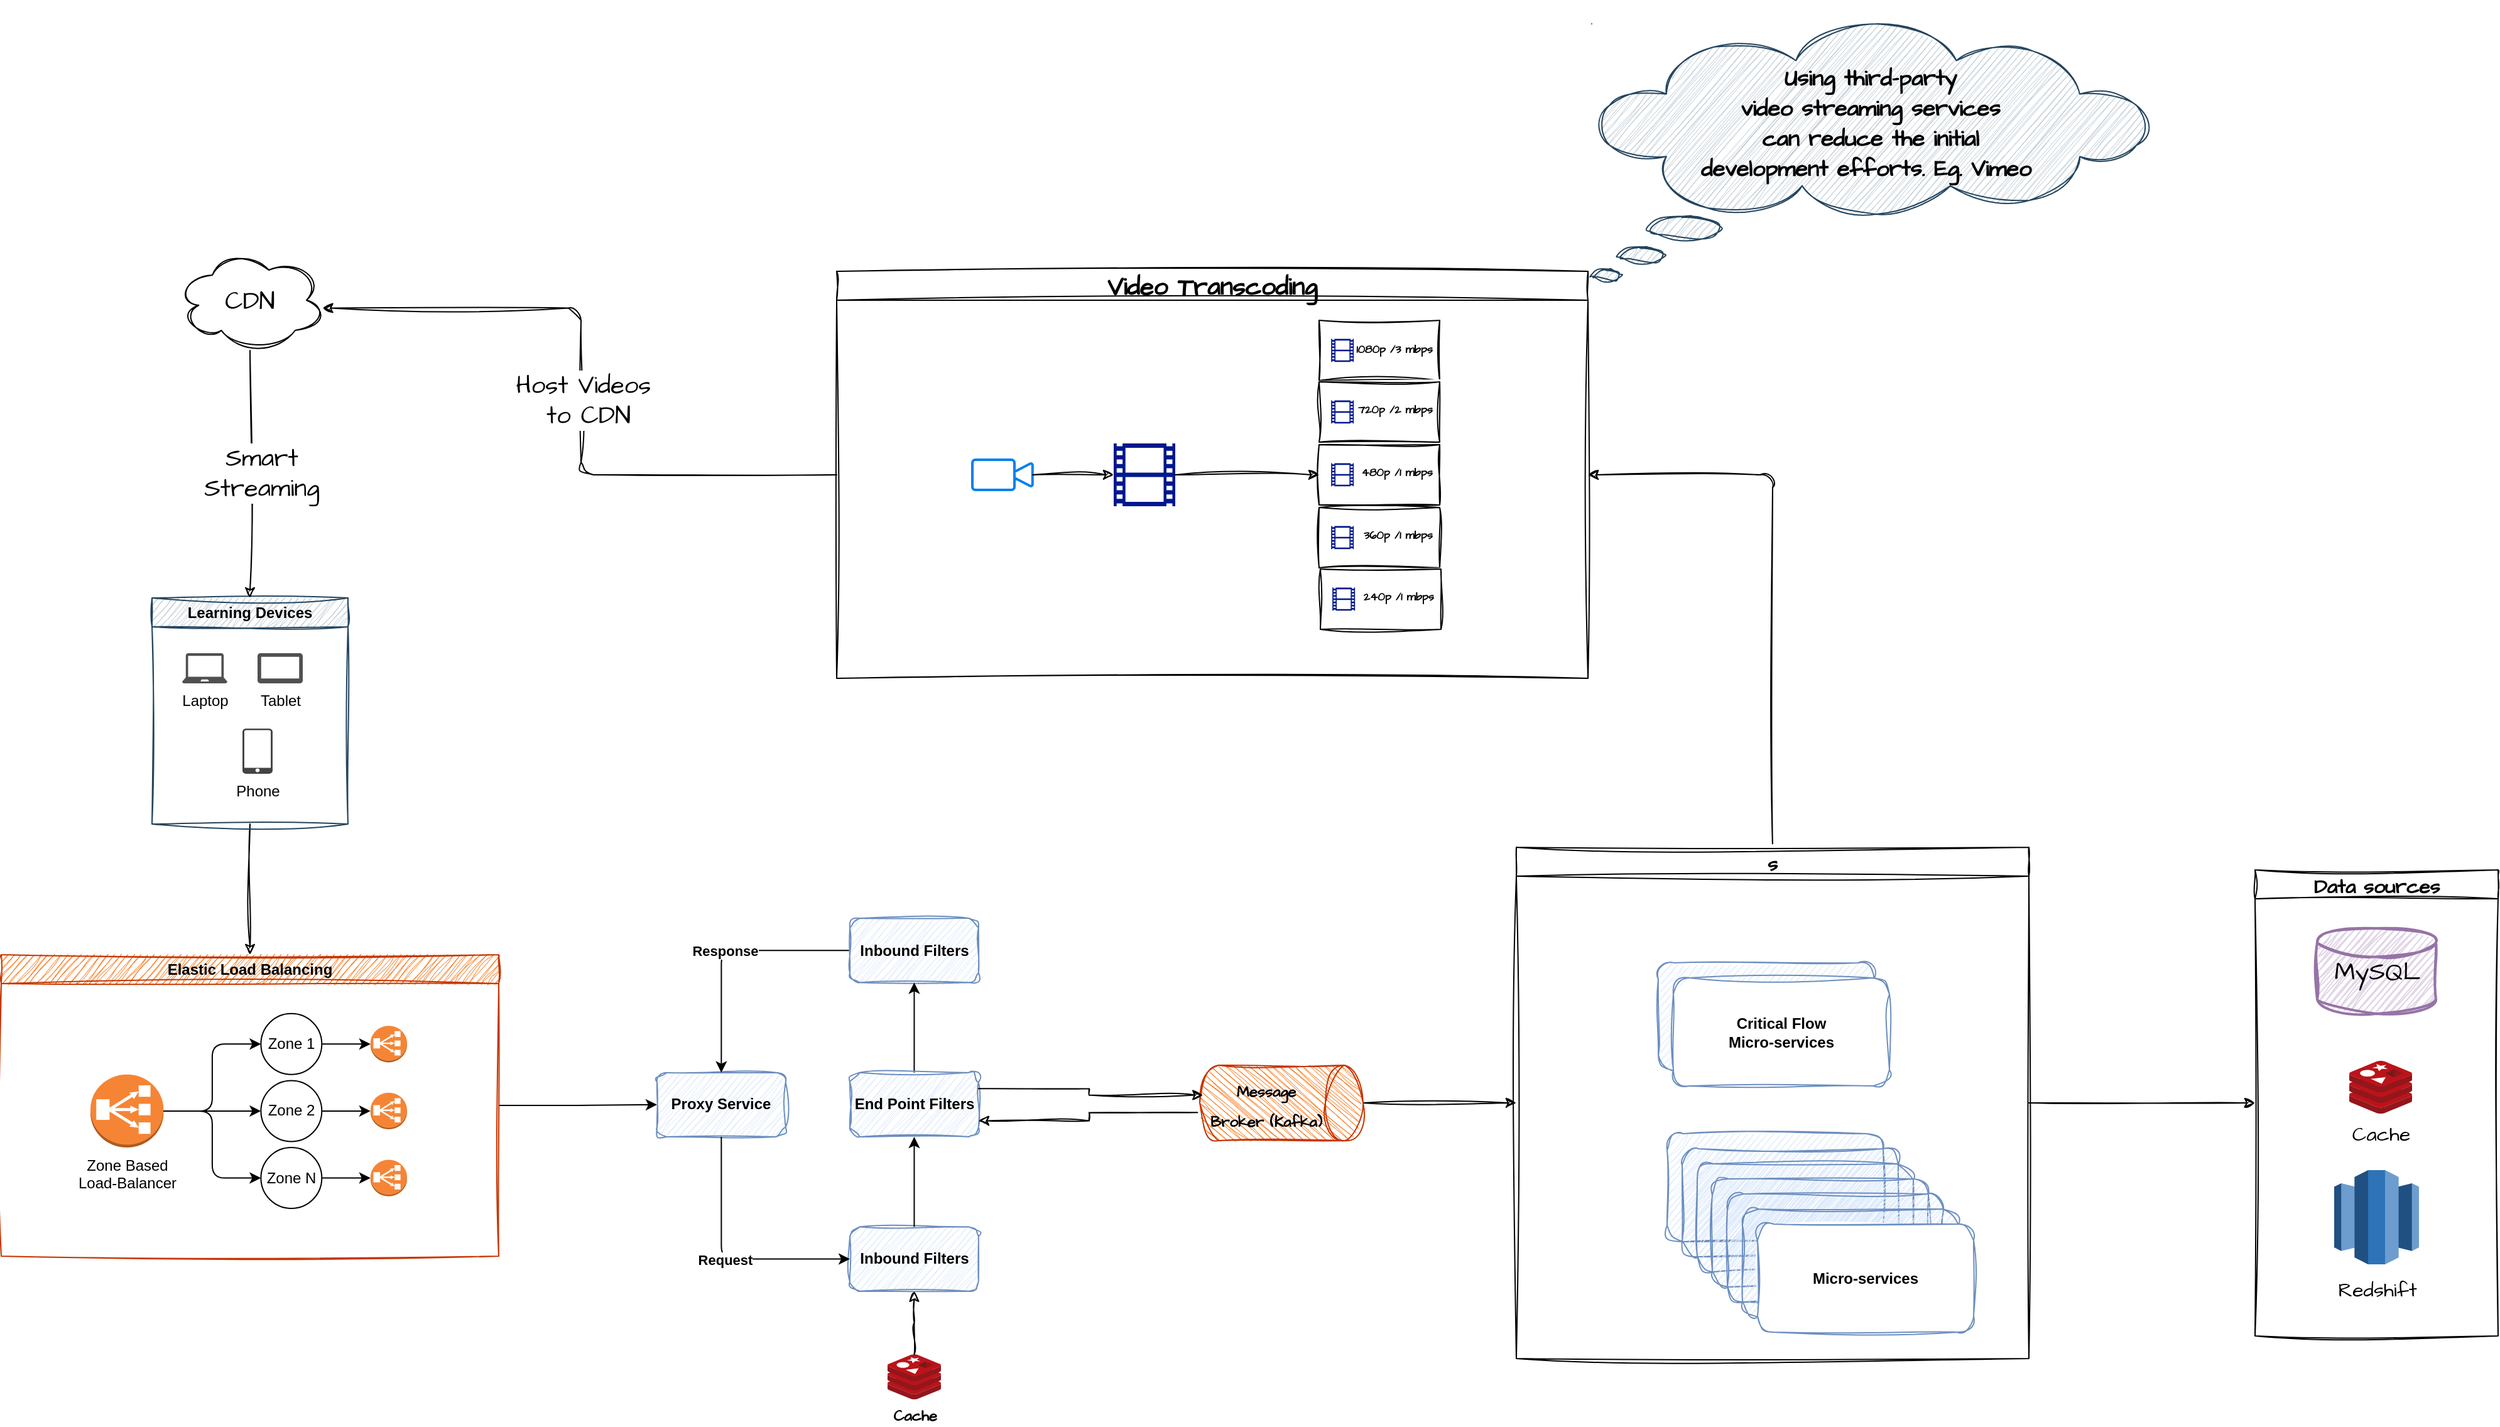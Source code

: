 <mxfile version="22.1.18" type="github">
  <diagram name="Page-1" id="VbFeioPStskT5qOx0-Zx">
    <mxGraphModel dx="3457" dy="2540" grid="1" gridSize="12" guides="1" tooltips="1" connect="1" arrows="1" fold="1" page="1" pageScale="1" pageWidth="850" pageHeight="1100" math="0" shadow="0">
      <root>
        <mxCell id="0" />
        <mxCell id="1" parent="0" />
        <mxCell id="Sxqkspv0LIIan3AOKL-r-207" style="edgeStyle=orthogonalEdgeStyle;rounded=1;sketch=1;hachureGap=4;jiggle=2;curveFitting=1;orthogonalLoop=1;jettySize=auto;html=1;fontFamily=Architects Daughter;fontSource=https%3A%2F%2Ffonts.googleapis.com%2Fcss%3Ffamily%3DArchitects%2BDaughter;fontSize=16;curved=0;" edge="1" parent="1" source="Sxqkspv0LIIan3AOKL-r-10" target="Sxqkspv0LIIan3AOKL-r-21">
          <mxGeometry relative="1" as="geometry" />
        </mxCell>
        <mxCell id="Sxqkspv0LIIan3AOKL-r-10" value="Learning Devices" style="swimlane;whiteSpace=wrap;html=1;rounded=0;sketch=1;curveFitting=1;jiggle=2;fillColor=#bac8d3;strokeColor=#23445d;" vertex="1" parent="1">
          <mxGeometry x="-150" y="217" width="156" height="180" as="geometry" />
        </mxCell>
        <mxCell id="Sxqkspv0LIIan3AOKL-r-15" value="" style="group;rounded=1;movable=1;resizable=1;rotatable=1;deletable=1;editable=1;locked=0;connectable=1;" vertex="1" connectable="0" parent="Sxqkspv0LIIan3AOKL-r-10">
          <mxGeometry x="24" y="44" width="108" height="96" as="geometry" />
        </mxCell>
        <mxCell id="Sxqkspv0LIIan3AOKL-r-11" value="Laptop" style="sketch=0;pointerEvents=1;shadow=0;dashed=0;html=1;strokeColor=none;fillColor=#505050;labelPosition=center;verticalLabelPosition=bottom;verticalAlign=top;outlineConnect=0;align=center;shape=mxgraph.office.devices.laptop;rounded=1;" vertex="1" parent="Sxqkspv0LIIan3AOKL-r-15">
          <mxGeometry width="36" height="24" as="geometry" />
        </mxCell>
        <mxCell id="Sxqkspv0LIIan3AOKL-r-12" value="Tablet" style="sketch=0;pointerEvents=1;shadow=0;dashed=0;html=1;strokeColor=none;fillColor=#505050;labelPosition=center;verticalLabelPosition=bottom;verticalAlign=top;outlineConnect=0;align=center;shape=mxgraph.office.devices.tablet_android;rounded=1;" vertex="1" parent="Sxqkspv0LIIan3AOKL-r-15">
          <mxGeometry x="60" width="36" height="24" as="geometry" />
        </mxCell>
        <mxCell id="Sxqkspv0LIIan3AOKL-r-13" value="Phone" style="sketch=0;pointerEvents=1;shadow=0;dashed=0;html=1;strokeColor=none;fillColor=#434445;aspect=fixed;labelPosition=center;verticalLabelPosition=bottom;verticalAlign=top;align=center;outlineConnect=0;shape=mxgraph.vvd.phone;rounded=1;" vertex="1" parent="Sxqkspv0LIIan3AOKL-r-15">
          <mxGeometry x="48" y="60" width="24" height="36" as="geometry" />
        </mxCell>
        <mxCell id="Sxqkspv0LIIan3AOKL-r-42" style="edgeStyle=orthogonalEdgeStyle;rounded=1;orthogonalLoop=1;jettySize=auto;html=1;entryX=0;entryY=0.5;entryDx=0;entryDy=0;" edge="1" parent="1" source="Sxqkspv0LIIan3AOKL-r-21" target="Sxqkspv0LIIan3AOKL-r-41">
          <mxGeometry relative="1" as="geometry" />
        </mxCell>
        <mxCell id="Sxqkspv0LIIan3AOKL-r-21" value="Elastic Load Balancing" style="swimlane;whiteSpace=wrap;html=1;rounded=0;movable=1;resizable=1;rotatable=1;deletable=1;editable=1;locked=0;connectable=1;sketch=1;curveFitting=1;jiggle=2;fillColor=#fa6800;strokeColor=#C73500;fontColor=#000000;" vertex="1" parent="1">
          <mxGeometry x="-270" y="501" width="396" height="240" as="geometry" />
        </mxCell>
        <mxCell id="Sxqkspv0LIIan3AOKL-r-59" value="" style="group;movable=1;resizable=1;rotatable=1;deletable=1;editable=1;locked=0;connectable=1;" vertex="1" connectable="0" parent="Sxqkspv0LIIan3AOKL-r-21">
          <mxGeometry x="71" y="46.92" width="252" height="155.08" as="geometry" />
        </mxCell>
        <mxCell id="Sxqkspv0LIIan3AOKL-r-17" value="Zone Based &lt;br&gt;Load-Balancer" style="outlineConnect=0;dashed=0;verticalLabelPosition=bottom;verticalAlign=top;align=center;html=1;shape=mxgraph.aws3.classic_load_balancer;fillColor=#F58534;gradientColor=none;rounded=1;movable=1;resizable=1;rotatable=1;deletable=1;editable=1;locked=0;connectable=1;" vertex="1" parent="Sxqkspv0LIIan3AOKL-r-59">
          <mxGeometry y="48.462" width="58.154" height="58.155" as="geometry" />
        </mxCell>
        <mxCell id="Sxqkspv0LIIan3AOKL-r-26" style="edgeStyle=orthogonalEdgeStyle;rounded=1;orthogonalLoop=1;jettySize=auto;html=1;entryX=0;entryY=0.5;entryDx=0;entryDy=0;curved=0;movable=1;resizable=1;rotatable=1;deletable=1;editable=1;locked=0;connectable=1;" edge="1" parent="Sxqkspv0LIIan3AOKL-r-59" source="Sxqkspv0LIIan3AOKL-r-17" target="Sxqkspv0LIIan3AOKL-r-22">
          <mxGeometry relative="1" as="geometry" />
        </mxCell>
        <mxCell id="Sxqkspv0LIIan3AOKL-r-28" style="edgeStyle=orthogonalEdgeStyle;rounded=1;orthogonalLoop=1;jettySize=auto;html=1;entryX=0;entryY=0.5;entryDx=0;entryDy=0;movable=1;resizable=1;rotatable=1;deletable=1;editable=1;locked=0;connectable=1;" edge="1" parent="Sxqkspv0LIIan3AOKL-r-59" source="Sxqkspv0LIIan3AOKL-r-17" target="Sxqkspv0LIIan3AOKL-r-23">
          <mxGeometry relative="1" as="geometry" />
        </mxCell>
        <mxCell id="Sxqkspv0LIIan3AOKL-r-29" style="edgeStyle=orthogonalEdgeStyle;rounded=1;orthogonalLoop=1;jettySize=auto;html=1;entryX=0;entryY=0.5;entryDx=0;entryDy=0;movable=1;resizable=1;rotatable=1;deletable=1;editable=1;locked=0;connectable=1;" edge="1" parent="Sxqkspv0LIIan3AOKL-r-59" source="Sxqkspv0LIIan3AOKL-r-17" target="Sxqkspv0LIIan3AOKL-r-24">
          <mxGeometry relative="1" as="geometry" />
        </mxCell>
        <mxCell id="Sxqkspv0LIIan3AOKL-r-55" value="" style="group" vertex="1" connectable="0" parent="Sxqkspv0LIIan3AOKL-r-59">
          <mxGeometry x="135.692" y="53.309" width="116.308" height="48.462" as="geometry" />
        </mxCell>
        <mxCell id="Sxqkspv0LIIan3AOKL-r-32" value="" style="outlineConnect=0;dashed=0;verticalLabelPosition=bottom;verticalAlign=top;align=center;html=1;shape=mxgraph.aws3.classic_load_balancer;fillColor=#F58536;gradientColor=none;rounded=1;movable=1;resizable=1;rotatable=1;deletable=1;editable=1;locked=0;connectable=1;" vertex="1" parent="Sxqkspv0LIIan3AOKL-r-55">
          <mxGeometry x="87.231" y="9.693" width="29.077" height="29.078" as="geometry" />
        </mxCell>
        <mxCell id="Sxqkspv0LIIan3AOKL-r-23" value="Zone 2" style="ellipse;whiteSpace=wrap;html=1;aspect=fixed;rounded=1;movable=1;resizable=1;rotatable=1;deletable=1;editable=1;locked=0;connectable=1;" vertex="1" parent="Sxqkspv0LIIan3AOKL-r-55">
          <mxGeometry width="48.462" height="48.462" as="geometry" />
        </mxCell>
        <mxCell id="Sxqkspv0LIIan3AOKL-r-34" style="edgeStyle=orthogonalEdgeStyle;rounded=1;orthogonalLoop=1;jettySize=auto;html=1;entryX=0;entryY=0.5;entryDx=0;entryDy=0;entryPerimeter=0;movable=1;resizable=1;rotatable=1;deletable=1;editable=1;locked=0;connectable=1;" edge="1" parent="Sxqkspv0LIIan3AOKL-r-55" source="Sxqkspv0LIIan3AOKL-r-23" target="Sxqkspv0LIIan3AOKL-r-32">
          <mxGeometry relative="1" as="geometry" />
        </mxCell>
        <mxCell id="Sxqkspv0LIIan3AOKL-r-56" value="" style="group" vertex="1" connectable="0" parent="Sxqkspv0LIIan3AOKL-r-59">
          <mxGeometry x="135.692" y="106.618" width="116.308" height="48.462" as="geometry" />
        </mxCell>
        <mxCell id="Sxqkspv0LIIan3AOKL-r-31" value="" style="outlineConnect=0;dashed=0;verticalLabelPosition=bottom;verticalAlign=top;align=center;html=1;shape=mxgraph.aws3.classic_load_balancer;fillColor=#F58536;gradientColor=none;rounded=1;movable=1;resizable=1;rotatable=1;deletable=1;editable=1;locked=0;connectable=1;" vertex="1" parent="Sxqkspv0LIIan3AOKL-r-56">
          <mxGeometry x="87.231" y="9.693" width="29.077" height="29.078" as="geometry" />
        </mxCell>
        <mxCell id="Sxqkspv0LIIan3AOKL-r-24" value="Zone N" style="ellipse;whiteSpace=wrap;html=1;aspect=fixed;rounded=1;movable=1;resizable=1;rotatable=1;deletable=1;editable=1;locked=0;connectable=1;" vertex="1" parent="Sxqkspv0LIIan3AOKL-r-56">
          <mxGeometry width="48.462" height="48.462" as="geometry" />
        </mxCell>
        <mxCell id="Sxqkspv0LIIan3AOKL-r-35" style="edgeStyle=orthogonalEdgeStyle;rounded=1;orthogonalLoop=1;jettySize=auto;html=1;entryX=0;entryY=0.5;entryDx=0;entryDy=0;entryPerimeter=0;movable=1;resizable=1;rotatable=1;deletable=1;editable=1;locked=0;connectable=1;" edge="1" parent="Sxqkspv0LIIan3AOKL-r-56" source="Sxqkspv0LIIan3AOKL-r-24" target="Sxqkspv0LIIan3AOKL-r-31">
          <mxGeometry relative="1" as="geometry" />
        </mxCell>
        <mxCell id="Sxqkspv0LIIan3AOKL-r-57" value="" style="group" vertex="1" connectable="0" parent="Sxqkspv0LIIan3AOKL-r-59">
          <mxGeometry x="135.692" width="116.308" height="48.462" as="geometry" />
        </mxCell>
        <mxCell id="Sxqkspv0LIIan3AOKL-r-30" value="" style="outlineConnect=0;dashed=0;verticalLabelPosition=bottom;verticalAlign=top;align=center;html=1;shape=mxgraph.aws3.classic_load_balancer;fillColor=#F58536;gradientColor=none;rounded=1;movable=1;resizable=1;rotatable=1;deletable=1;editable=1;locked=0;connectable=1;" vertex="1" parent="Sxqkspv0LIIan3AOKL-r-57">
          <mxGeometry x="87.231" y="9.693" width="29.077" height="29.078" as="geometry" />
        </mxCell>
        <mxCell id="Sxqkspv0LIIan3AOKL-r-22" value="Zone 1" style="ellipse;whiteSpace=wrap;html=1;aspect=fixed;rounded=1;movable=1;resizable=1;rotatable=1;deletable=1;editable=1;locked=0;connectable=1;" vertex="1" parent="Sxqkspv0LIIan3AOKL-r-57">
          <mxGeometry width="48.462" height="48.462" as="geometry" />
        </mxCell>
        <mxCell id="Sxqkspv0LIIan3AOKL-r-33" style="edgeStyle=orthogonalEdgeStyle;rounded=1;orthogonalLoop=1;jettySize=auto;html=1;entryX=0;entryY=0.5;entryDx=0;entryDy=0;entryPerimeter=0;movable=1;resizable=1;rotatable=1;deletable=1;editable=1;locked=0;connectable=1;" edge="1" parent="Sxqkspv0LIIan3AOKL-r-57" source="Sxqkspv0LIIan3AOKL-r-22" target="Sxqkspv0LIIan3AOKL-r-30">
          <mxGeometry relative="1" as="geometry" />
        </mxCell>
        <mxCell id="Sxqkspv0LIIan3AOKL-r-62" value="" style="group" vertex="1" connectable="0" parent="1">
          <mxGeometry x="252" y="472" width="255.9" height="383" as="geometry" />
        </mxCell>
        <mxCell id="Sxqkspv0LIIan3AOKL-r-60" value="&lt;b&gt;Cache&lt;/b&gt;" style="image;sketch=0;aspect=fixed;html=1;points=[];align=center;fontSize=12;image=img/lib/mscae/Cache_Redis_Product.svg;hachureGap=4;jiggle=2;curveFitting=1;fontFamily=Architects Daughter;fontSource=https%3A%2F%2Ffonts.googleapis.com%2Fcss%3Ffamily%3DArchitects%2BDaughter;" vertex="1" parent="Sxqkspv0LIIan3AOKL-r-62">
          <mxGeometry x="183.395" y="347.174" width="42.65" height="35.826" as="geometry" />
        </mxCell>
        <mxCell id="Sxqkspv0LIIan3AOKL-r-41" value="Proxy Service" style="rounded=1;whiteSpace=wrap;html=1;fillColor=#dae8fc;strokeColor=#6c8ebf;fontStyle=1;sketch=1;curveFitting=1;jiggle=2;" vertex="1" parent="Sxqkspv0LIIan3AOKL-r-62">
          <mxGeometry y="122.833" width="102.36" height="51.18" as="geometry" />
        </mxCell>
        <mxCell id="Sxqkspv0LIIan3AOKL-r-43" value="Inbound Filters" style="rounded=1;whiteSpace=wrap;html=1;fillColor=#dae8fc;strokeColor=#6c8ebf;fontStyle=1;sketch=1;curveFitting=1;jiggle=2;" vertex="1" parent="Sxqkspv0LIIan3AOKL-r-62">
          <mxGeometry x="153.54" y="245.666" width="102.36" height="51.18" as="geometry" />
        </mxCell>
        <mxCell id="Sxqkspv0LIIan3AOKL-r-61" style="edgeStyle=orthogonalEdgeStyle;rounded=0;sketch=1;hachureGap=4;jiggle=2;curveFitting=1;orthogonalLoop=1;jettySize=auto;html=1;entryX=0.5;entryY=1;entryDx=0;entryDy=0;fontFamily=Architects Daughter;fontSource=https%3A%2F%2Ffonts.googleapis.com%2Fcss%3Ffamily%3DArchitects%2BDaughter;fontSize=16;" edge="1" parent="Sxqkspv0LIIan3AOKL-r-62" source="Sxqkspv0LIIan3AOKL-r-60" target="Sxqkspv0LIIan3AOKL-r-43">
          <mxGeometry relative="1" as="geometry" />
        </mxCell>
        <mxCell id="Sxqkspv0LIIan3AOKL-r-45" style="edgeStyle=orthogonalEdgeStyle;rounded=1;orthogonalLoop=1;jettySize=auto;html=1;entryX=0;entryY=0.5;entryDx=0;entryDy=0;exitX=0.5;exitY=1;exitDx=0;exitDy=0;" edge="1" parent="Sxqkspv0LIIan3AOKL-r-62" source="Sxqkspv0LIIan3AOKL-r-41" target="Sxqkspv0LIIan3AOKL-r-43">
          <mxGeometry relative="1" as="geometry" />
        </mxCell>
        <mxCell id="Sxqkspv0LIIan3AOKL-r-54" value="&lt;b&gt;Request&lt;/b&gt;" style="edgeLabel;html=1;align=center;verticalAlign=middle;resizable=0;points=[];" vertex="1" connectable="0" parent="Sxqkspv0LIIan3AOKL-r-45">
          <mxGeometry relative="1" as="geometry">
            <mxPoint as="offset" />
          </mxGeometry>
        </mxCell>
        <mxCell id="Sxqkspv0LIIan3AOKL-r-47" style="edgeStyle=orthogonalEdgeStyle;rounded=1;orthogonalLoop=1;jettySize=auto;html=1;entryX=0.5;entryY=0;entryDx=0;entryDy=0;" edge="1" parent="Sxqkspv0LIIan3AOKL-r-62" source="Sxqkspv0LIIan3AOKL-r-46" target="Sxqkspv0LIIan3AOKL-r-41">
          <mxGeometry relative="1" as="geometry" />
        </mxCell>
        <mxCell id="Sxqkspv0LIIan3AOKL-r-49" value="Text" style="edgeLabel;html=1;align=center;verticalAlign=middle;resizable=0;points=[];" vertex="1" connectable="0" parent="Sxqkspv0LIIan3AOKL-r-47">
          <mxGeometry relative="1" as="geometry">
            <mxPoint as="offset" />
          </mxGeometry>
        </mxCell>
        <mxCell id="Sxqkspv0LIIan3AOKL-r-50" value="&lt;b&gt;Response&lt;/b&gt;" style="edgeLabel;html=1;align=center;verticalAlign=middle;resizable=0;points=[];" vertex="1" connectable="0" parent="Sxqkspv0LIIan3AOKL-r-47">
          <mxGeometry relative="1" as="geometry">
            <mxPoint as="offset" />
          </mxGeometry>
        </mxCell>
        <mxCell id="Sxqkspv0LIIan3AOKL-r-46" value="Inbound Filters" style="rounded=1;whiteSpace=wrap;html=1;fillColor=#dae8fc;strokeColor=#6c8ebf;fontStyle=1;shadow=0;sketch=1;curveFitting=1;jiggle=2;" vertex="1" parent="Sxqkspv0LIIan3AOKL-r-62">
          <mxGeometry x="153.54" width="102.36" height="51.18" as="geometry" />
        </mxCell>
        <mxCell id="Sxqkspv0LIIan3AOKL-r-53" style="edgeStyle=orthogonalEdgeStyle;rounded=0;orthogonalLoop=1;jettySize=auto;html=1;" edge="1" parent="Sxqkspv0LIIan3AOKL-r-62" source="Sxqkspv0LIIan3AOKL-r-51" target="Sxqkspv0LIIan3AOKL-r-46">
          <mxGeometry relative="1" as="geometry" />
        </mxCell>
        <mxCell id="Sxqkspv0LIIan3AOKL-r-51" value="End Point Filters" style="rounded=1;whiteSpace=wrap;html=1;fillColor=#dae8fc;strokeColor=#6c8ebf;fontStyle=1;sketch=1;curveFitting=1;jiggle=2;" vertex="1" parent="Sxqkspv0LIIan3AOKL-r-62">
          <mxGeometry x="153.54" y="122.833" width="102.36" height="51.18" as="geometry" />
        </mxCell>
        <mxCell id="Sxqkspv0LIIan3AOKL-r-52" style="edgeStyle=orthogonalEdgeStyle;rounded=0;orthogonalLoop=1;jettySize=auto;html=1;entryX=0.5;entryY=1;entryDx=0;entryDy=0;" edge="1" parent="Sxqkspv0LIIan3AOKL-r-62" source="Sxqkspv0LIIan3AOKL-r-43" target="Sxqkspv0LIIan3AOKL-r-51">
          <mxGeometry relative="1" as="geometry" />
        </mxCell>
        <mxCell id="Sxqkspv0LIIan3AOKL-r-142" style="edgeStyle=orthogonalEdgeStyle;rounded=0;sketch=1;hachureGap=4;jiggle=2;curveFitting=1;orthogonalLoop=1;jettySize=auto;html=1;entryX=0;entryY=0.5;entryDx=0;entryDy=0;fontFamily=Architects Daughter;fontSource=https%3A%2F%2Ffonts.googleapis.com%2Fcss%3Ffamily%3DArchitects%2BDaughter;fontSize=16;" edge="1" parent="1" source="Sxqkspv0LIIan3AOKL-r-89" target="Sxqkspv0LIIan3AOKL-r-115">
          <mxGeometry relative="1" as="geometry" />
        </mxCell>
        <mxCell id="Sxqkspv0LIIan3AOKL-r-89" value="&lt;font style=&quot;font-size: 12px;&quot;&gt;&lt;b&gt;Message Broker (Kafka)&lt;/b&gt;&lt;/font&gt;" style="shape=cylinder3;whiteSpace=wrap;html=1;boundedLbl=1;backgroundOutline=1;size=15;sketch=1;hachureGap=4;jiggle=2;curveFitting=1;fontFamily=Architects Daughter;fontSource=https%3A%2F%2Ffonts.googleapis.com%2Fcss%3Ffamily%3DArchitects%2BDaughter;fontSize=20;direction=south;fillColor=#fa6800;strokeColor=#C73500;fontColor=#000000;" vertex="1" parent="1">
          <mxGeometry x="684" y="589" width="130" height="60" as="geometry" />
        </mxCell>
        <mxCell id="Sxqkspv0LIIan3AOKL-r-91" style="edgeStyle=orthogonalEdgeStyle;rounded=0;sketch=1;hachureGap=4;jiggle=2;curveFitting=1;orthogonalLoop=1;jettySize=auto;html=1;exitX=1;exitY=0.25;exitDx=0;exitDy=0;entryX=0.396;entryY=0.98;entryDx=0;entryDy=0;entryPerimeter=0;fontFamily=Architects Daughter;fontSource=https%3A%2F%2Ffonts.googleapis.com%2Fcss%3Ffamily%3DArchitects%2BDaughter;fontSize=16;" edge="1" parent="1" source="Sxqkspv0LIIan3AOKL-r-51" target="Sxqkspv0LIIan3AOKL-r-89">
          <mxGeometry relative="1" as="geometry" />
        </mxCell>
        <mxCell id="Sxqkspv0LIIan3AOKL-r-92" style="edgeStyle=orthogonalEdgeStyle;rounded=0;sketch=1;hachureGap=4;jiggle=2;curveFitting=1;orthogonalLoop=1;jettySize=auto;html=1;exitX=0.628;exitY=1.014;exitDx=0;exitDy=0;exitPerimeter=0;fontFamily=Architects Daughter;fontSource=https%3A%2F%2Ffonts.googleapis.com%2Fcss%3Ffamily%3DArchitects%2BDaughter;fontSize=16;entryX=1;entryY=0.75;entryDx=0;entryDy=0;" edge="1" parent="1" source="Sxqkspv0LIIan3AOKL-r-89" target="Sxqkspv0LIIan3AOKL-r-51">
          <mxGeometry relative="1" as="geometry">
            <mxPoint x="552" y="636" as="targetPoint" />
          </mxGeometry>
        </mxCell>
        <mxCell id="Sxqkspv0LIIan3AOKL-r-111" value="&lt;font style=&quot;font-size: 16px;&quot;&gt;Data sources&lt;/font&gt;" style="swimlane;whiteSpace=wrap;html=1;sketch=1;hachureGap=4;jiggle=2;curveFitting=1;fontFamily=Architects Daughter;fontSource=https%3A%2F%2Ffonts.googleapis.com%2Fcss%3Ffamily%3DArchitects%2BDaughter;fontSize=20;" vertex="1" parent="1">
          <mxGeometry x="1524" y="433.5" width="193.5" height="371" as="geometry" />
        </mxCell>
        <mxCell id="Sxqkspv0LIIan3AOKL-r-104" value="MySQL" style="strokeWidth=2;html=1;shape=mxgraph.flowchart.database;whiteSpace=wrap;sketch=1;hachureGap=4;jiggle=2;curveFitting=1;fontFamily=Architects Daughter;fontSource=https%3A%2F%2Ffonts.googleapis.com%2Fcss%3Ffamily%3DArchitects%2BDaughter;fontSize=20;fillColor=#e1d5e7;strokeColor=#9673a6;" vertex="1" parent="Sxqkspv0LIIan3AOKL-r-111">
          <mxGeometry x="49.5" y="46.5" width="94.5" height="68" as="geometry" />
        </mxCell>
        <mxCell id="Sxqkspv0LIIan3AOKL-r-106" value="&lt;font style=&quot;font-size: 16px;&quot;&gt;Cache&lt;/font&gt;" style="image;sketch=0;aspect=fixed;html=1;points=[];align=center;fontSize=12;image=img/lib/mscae/Cache_Redis_Product.svg;hachureGap=4;jiggle=2;curveFitting=1;fontFamily=Architects Daughter;fontSource=https%3A%2F%2Ffonts.googleapis.com%2Fcss%3Ffamily%3DArchitects%2BDaughter;" vertex="1" parent="Sxqkspv0LIIan3AOKL-r-111">
          <mxGeometry x="75" y="152" width="50" height="42" as="geometry" />
        </mxCell>
        <mxCell id="Sxqkspv0LIIan3AOKL-r-145" value="&lt;font style=&quot;font-size: 16px;&quot;&gt;Redshift&lt;/font&gt;" style="outlineConnect=0;dashed=0;verticalLabelPosition=bottom;verticalAlign=top;align=center;html=1;shape=mxgraph.aws3.redshift;fillColor=#2E73B8;gradientColor=none;hachureGap=4;fontFamily=Architects Daughter;fontSource=https%3A%2F%2Ffonts.googleapis.com%2Fcss%3Ffamily%3DArchitects%2BDaughter;fontSize=20;" vertex="1" parent="Sxqkspv0LIIan3AOKL-r-111">
          <mxGeometry x="63" y="239" width="67.5" height="75" as="geometry" />
        </mxCell>
        <mxCell id="Sxqkspv0LIIan3AOKL-r-143" style="edgeStyle=orthogonalEdgeStyle;rounded=1;sketch=1;hachureGap=4;jiggle=2;curveFitting=1;orthogonalLoop=1;jettySize=auto;html=1;entryX=0;entryY=0.5;entryDx=0;entryDy=0;fontFamily=Architects Daughter;fontSource=https%3A%2F%2Ffonts.googleapis.com%2Fcss%3Ffamily%3DArchitects%2BDaughter;fontSize=16;curved=0;" edge="1" parent="1" source="Sxqkspv0LIIan3AOKL-r-115" target="Sxqkspv0LIIan3AOKL-r-111">
          <mxGeometry relative="1" as="geometry" />
        </mxCell>
        <mxCell id="Sxqkspv0LIIan3AOKL-r-201" style="edgeStyle=orthogonalEdgeStyle;rounded=1;sketch=1;hachureGap=4;jiggle=2;curveFitting=1;orthogonalLoop=1;jettySize=auto;html=1;entryX=1;entryY=0.5;entryDx=0;entryDy=0;fontFamily=Architects Daughter;fontSource=https%3A%2F%2Ffonts.googleapis.com%2Fcss%3Ffamily%3DArchitects%2BDaughter;fontSize=16;curved=0;" edge="1" parent="1" source="Sxqkspv0LIIan3AOKL-r-115" target="Sxqkspv0LIIan3AOKL-r-161">
          <mxGeometry relative="1" as="geometry" />
        </mxCell>
        <mxCell id="Sxqkspv0LIIan3AOKL-r-115" value="&lt;font style=&quot;font-size: 16px;&quot;&gt;s&lt;/font&gt;" style="swimlane;whiteSpace=wrap;html=1;sketch=1;hachureGap=4;jiggle=2;curveFitting=1;fontFamily=Architects Daughter;fontSource=https%3A%2F%2Ffonts.googleapis.com%2Fcss%3Ffamily%3DArchitects%2BDaughter;fontSize=20;" vertex="1" parent="1">
          <mxGeometry x="936" y="415.5" width="408" height="407" as="geometry">
            <mxRectangle x="948" y="397" width="156" height="36" as="alternateBounds" />
          </mxGeometry>
        </mxCell>
        <mxCell id="Sxqkspv0LIIan3AOKL-r-139" value="" style="group" vertex="1" connectable="0" parent="Sxqkspv0LIIan3AOKL-r-115">
          <mxGeometry x="89" y="68" width="208" height="122" as="geometry" />
        </mxCell>
        <mxCell id="Sxqkspv0LIIan3AOKL-r-83" value="" style="rounded=1;whiteSpace=wrap;html=1;fillColor=#dae8fc;strokeColor=#6c8ebf;fontStyle=1;sketch=1;curveFitting=1;jiggle=2;container=0;" vertex="1" parent="Sxqkspv0LIIan3AOKL-r-139">
          <mxGeometry x="24" y="24" width="172" height="86" as="geometry" />
        </mxCell>
        <mxCell id="Sxqkspv0LIIan3AOKL-r-84" value="Critical Flow &lt;br&gt;Micro-services" style="rounded=1;whiteSpace=wrap;html=1;fillColor=default;strokeColor=#6c8ebf;fontStyle=1;sketch=1;curveFitting=1;jiggle=2;container=0;" vertex="1" parent="Sxqkspv0LIIan3AOKL-r-139">
          <mxGeometry x="36" y="36" width="172" height="86" as="geometry" />
        </mxCell>
        <mxCell id="Sxqkspv0LIIan3AOKL-r-140" value="" style="group" vertex="1" connectable="0" parent="Sxqkspv0LIIan3AOKL-r-115">
          <mxGeometry x="120" y="228" width="244" height="158" as="geometry" />
        </mxCell>
        <mxCell id="Sxqkspv0LIIan3AOKL-r-132" value="" style="rounded=1;whiteSpace=wrap;html=1;fillColor=#dae8fc;strokeColor=#6c8ebf;fontStyle=1;sketch=1;curveFitting=1;jiggle=2;container=0;" vertex="1" parent="Sxqkspv0LIIan3AOKL-r-140">
          <mxGeometry width="172" height="86" as="geometry" />
        </mxCell>
        <mxCell id="Sxqkspv0LIIan3AOKL-r-133" value="" style="rounded=1;whiteSpace=wrap;html=1;fillColor=#dae8fc;strokeColor=#6c8ebf;fontStyle=1;sketch=1;curveFitting=1;jiggle=2;container=0;" vertex="1" parent="Sxqkspv0LIIan3AOKL-r-140">
          <mxGeometry x="12" y="12" width="172" height="86" as="geometry" />
        </mxCell>
        <mxCell id="Sxqkspv0LIIan3AOKL-r-134" value="" style="rounded=1;whiteSpace=wrap;html=1;fillColor=#dae8fc;strokeColor=#6c8ebf;fontStyle=1;sketch=1;curveFitting=1;jiggle=2;container=0;" vertex="1" parent="Sxqkspv0LIIan3AOKL-r-140">
          <mxGeometry x="24" y="24" width="172" height="86" as="geometry" />
        </mxCell>
        <mxCell id="Sxqkspv0LIIan3AOKL-r-135" value="" style="rounded=1;whiteSpace=wrap;html=1;fillColor=#dae8fc;strokeColor=#6c8ebf;fontStyle=1;sketch=1;curveFitting=1;jiggle=2;container=0;" vertex="1" parent="Sxqkspv0LIIan3AOKL-r-140">
          <mxGeometry x="36" y="36" width="172" height="86" as="geometry" />
        </mxCell>
        <mxCell id="Sxqkspv0LIIan3AOKL-r-136" value="" style="rounded=1;whiteSpace=wrap;html=1;fillColor=#dae8fc;strokeColor=#6c8ebf;fontStyle=1;sketch=1;curveFitting=1;jiggle=2;container=0;" vertex="1" parent="Sxqkspv0LIIan3AOKL-r-140">
          <mxGeometry x="48" y="48" width="172" height="86" as="geometry" />
        </mxCell>
        <mxCell id="Sxqkspv0LIIan3AOKL-r-137" value="" style="rounded=1;whiteSpace=wrap;html=1;fillColor=#dae8fc;strokeColor=#6c8ebf;fontStyle=1;sketch=1;curveFitting=1;jiggle=2;container=0;" vertex="1" parent="Sxqkspv0LIIan3AOKL-r-140">
          <mxGeometry x="60" y="60" width="172" height="86" as="geometry" />
        </mxCell>
        <mxCell id="Sxqkspv0LIIan3AOKL-r-138" value="Micro-services" style="rounded=1;whiteSpace=wrap;html=1;fillColor=default;strokeColor=#6c8ebf;fontStyle=1;sketch=1;curveFitting=1;jiggle=2;container=0;" vertex="1" parent="Sxqkspv0LIIan3AOKL-r-140">
          <mxGeometry x="72" y="72" width="172" height="86" as="geometry" />
        </mxCell>
        <mxCell id="Sxqkspv0LIIan3AOKL-r-204" style="edgeStyle=orthogonalEdgeStyle;rounded=1;sketch=1;hachureGap=4;jiggle=2;curveFitting=1;orthogonalLoop=1;jettySize=auto;html=1;entryX=0.5;entryY=0;entryDx=0;entryDy=0;fontFamily=Architects Daughter;fontSource=https%3A%2F%2Ffonts.googleapis.com%2Fcss%3Ffamily%3DArchitects%2BDaughter;fontSize=16;curved=0;" edge="1" parent="1" source="Sxqkspv0LIIan3AOKL-r-202" target="Sxqkspv0LIIan3AOKL-r-10">
          <mxGeometry relative="1" as="geometry" />
        </mxCell>
        <mxCell id="Sxqkspv0LIIan3AOKL-r-206" value="Smart &lt;br&gt;Streaming" style="edgeLabel;html=1;align=center;verticalAlign=middle;resizable=0;points=[];fontSize=20;fontFamily=Architects Daughter;" vertex="1" connectable="0" parent="Sxqkspv0LIIan3AOKL-r-204">
          <mxGeometry x="-0.032" y="9" relative="1" as="geometry">
            <mxPoint y="1" as="offset" />
          </mxGeometry>
        </mxCell>
        <mxCell id="Sxqkspv0LIIan3AOKL-r-202" value="CDN" style="ellipse;shape=cloud;whiteSpace=wrap;html=1;sketch=1;hachureGap=4;jiggle=2;curveFitting=1;fontFamily=Architects Daughter;fontSource=https%3A%2F%2Ffonts.googleapis.com%2Fcss%3Ffamily%3DArchitects%2BDaughter;fontSize=20;" vertex="1" parent="1">
          <mxGeometry x="-132" y="-60" width="120" height="80" as="geometry" />
        </mxCell>
        <mxCell id="Sxqkspv0LIIan3AOKL-r-203" style="edgeStyle=orthogonalEdgeStyle;rounded=1;sketch=1;hachureGap=4;jiggle=2;curveFitting=1;orthogonalLoop=1;jettySize=auto;html=1;entryX=0.981;entryY=0.578;entryDx=0;entryDy=0;entryPerimeter=0;fontFamily=Architects Daughter;fontSource=https%3A%2F%2Ffonts.googleapis.com%2Fcss%3Ffamily%3DArchitects%2BDaughter;fontSize=16;curved=0;" edge="1" parent="1" source="Sxqkspv0LIIan3AOKL-r-161" target="Sxqkspv0LIIan3AOKL-r-202">
          <mxGeometry relative="1" as="geometry" />
        </mxCell>
        <mxCell id="Sxqkspv0LIIan3AOKL-r-205" value="Host Videos&amp;nbsp;&lt;br&gt;to CDN" style="edgeLabel;html=1;align=center;verticalAlign=middle;resizable=0;points=[];fontSize=20;fontFamily=Architects Daughter;" vertex="1" connectable="0" parent="Sxqkspv0LIIan3AOKL-r-203">
          <mxGeometry x="-0.026" y="-5" relative="1" as="geometry">
            <mxPoint as="offset" />
          </mxGeometry>
        </mxCell>
        <mxCell id="Sxqkspv0LIIan3AOKL-r-212" value="" style="group" vertex="1" connectable="0" parent="1">
          <mxGeometry x="251" y="-259" width="888" height="633" as="geometry" />
        </mxCell>
        <mxCell id="Sxqkspv0LIIan3AOKL-r-161" value="Video Transcoding" style="swimlane;whiteSpace=wrap;html=1;sketch=1;hachureGap=4;jiggle=2;curveFitting=1;fontFamily=Architects Daughter;fontSource=https%3A%2F%2Ffonts.googleapis.com%2Fcss%3Ffamily%3DArchitects%2BDaughter;fontSize=20;" vertex="1" parent="Sxqkspv0LIIan3AOKL-r-212">
          <mxGeometry x="144" y="216" width="598.05" height="324" as="geometry" />
        </mxCell>
        <mxCell id="Sxqkspv0LIIan3AOKL-r-213" value="" style="group" vertex="1" connectable="0" parent="Sxqkspv0LIIan3AOKL-r-161">
          <mxGeometry x="108" y="39" width="373" height="246" as="geometry" />
        </mxCell>
        <mxCell id="Sxqkspv0LIIan3AOKL-r-168" value="" style="html=1;verticalLabelPosition=bottom;align=center;labelBackgroundColor=#ffffff;verticalAlign=top;strokeWidth=2;strokeColor=#0080F0;shadow=0;dashed=0;shape=mxgraph.ios7.icons.video_conversation;hachureGap=4;fontFamily=Architects Daughter;fontSource=https%3A%2F%2Ffonts.googleapis.com%2Fcss%3Ffamily%3DArchitects%2BDaughter;fontSize=20;" vertex="1" parent="Sxqkspv0LIIan3AOKL-r-213">
          <mxGeometry y="111" width="48" height="24" as="geometry" />
        </mxCell>
        <mxCell id="Sxqkspv0LIIan3AOKL-r-169" value="" style="sketch=0;aspect=fixed;pointerEvents=1;shadow=0;dashed=0;html=1;strokeColor=none;labelPosition=center;verticalLabelPosition=bottom;verticalAlign=top;align=center;fillColor=#00188D;shape=mxgraph.mscae.general.video;hachureGap=4;jiggle=2;curveFitting=1;fontFamily=Architects Daughter;fontSource=https%3A%2F%2Ffonts.googleapis.com%2Fcss%3Ffamily%3DArchitects%2BDaughter;fontSize=20;" vertex="1" parent="Sxqkspv0LIIan3AOKL-r-213">
          <mxGeometry x="112.5" y="98" width="49" height="50" as="geometry" />
        </mxCell>
        <mxCell id="Sxqkspv0LIIan3AOKL-r-170" style="edgeStyle=orthogonalEdgeStyle;rounded=1;sketch=1;hachureGap=4;jiggle=2;curveFitting=1;orthogonalLoop=1;jettySize=auto;html=1;entryX=0;entryY=0.5;entryDx=0;entryDy=0;entryPerimeter=0;fontFamily=Architects Daughter;fontSource=https%3A%2F%2Ffonts.googleapis.com%2Fcss%3Ffamily%3DArchitects%2BDaughter;fontSize=16;curved=0;" edge="1" parent="Sxqkspv0LIIan3AOKL-r-213" source="Sxqkspv0LIIan3AOKL-r-168" target="Sxqkspv0LIIan3AOKL-r-169">
          <mxGeometry relative="1" as="geometry" />
        </mxCell>
        <mxCell id="Sxqkspv0LIIan3AOKL-r-198" value="" style="group" vertex="1" connectable="0" parent="Sxqkspv0LIIan3AOKL-r-213">
          <mxGeometry x="276" width="97" height="246" as="geometry" />
        </mxCell>
        <mxCell id="Sxqkspv0LIIan3AOKL-r-177" value="" style="group;rounded=1;" vertex="1" connectable="0" parent="Sxqkspv0LIIan3AOKL-r-198">
          <mxGeometry width="96" height="48" as="geometry" />
        </mxCell>
        <mxCell id="Sxqkspv0LIIan3AOKL-r-181" value="" style="group" vertex="1" connectable="0" parent="Sxqkspv0LIIan3AOKL-r-177">
          <mxGeometry width="96" height="48" as="geometry" />
        </mxCell>
        <mxCell id="Sxqkspv0LIIan3AOKL-r-176" value="&lt;font size=&quot;1&quot;&gt;&lt;sup&gt;&lt;b style=&quot;font-size: 9px;&quot;&gt;1080p /3 mbps&amp;nbsp;&lt;/b&gt;&lt;/sup&gt;&lt;/font&gt;" style="rounded=0;whiteSpace=wrap;html=1;sketch=1;hachureGap=4;jiggle=2;curveFitting=1;fontFamily=Architects Daughter;fontSource=https%3A%2F%2Ffonts.googleapis.com%2Fcss%3Ffamily%3DArchitects%2BDaughter;fontSize=20;align=right;" vertex="1" parent="Sxqkspv0LIIan3AOKL-r-181">
          <mxGeometry width="96" height="48" as="geometry" />
        </mxCell>
        <mxCell id="Sxqkspv0LIIan3AOKL-r-171" value="" style="sketch=0;aspect=fixed;pointerEvents=1;shadow=0;dashed=0;html=1;strokeColor=none;labelPosition=center;verticalLabelPosition=bottom;verticalAlign=top;align=center;fillColor=#00188D;shape=mxgraph.mscae.general.video;hachureGap=4;jiggle=2;curveFitting=1;fontFamily=Architects Daughter;fontSource=https%3A%2F%2Ffonts.googleapis.com%2Fcss%3Ffamily%3DArchitects%2BDaughter;fontSize=20;" vertex="1" parent="Sxqkspv0LIIan3AOKL-r-181">
          <mxGeometry x="9.6" y="14.81" width="18" height="18.37" as="geometry" />
        </mxCell>
        <mxCell id="Sxqkspv0LIIan3AOKL-r-182" value="" style="group;rounded=1;" vertex="1" connectable="0" parent="Sxqkspv0LIIan3AOKL-r-198">
          <mxGeometry y="49" width="96" height="48" as="geometry" />
        </mxCell>
        <mxCell id="Sxqkspv0LIIan3AOKL-r-183" value="" style="group" vertex="1" connectable="0" parent="Sxqkspv0LIIan3AOKL-r-182">
          <mxGeometry width="96" height="48" as="geometry" />
        </mxCell>
        <mxCell id="Sxqkspv0LIIan3AOKL-r-184" value="&lt;sup&gt;&lt;b&gt;&lt;font style=&quot;font-size: 9px;&quot;&gt;720p /2 mbps&amp;nbsp;&lt;/font&gt;&lt;/b&gt;&lt;/sup&gt;" style="rounded=0;whiteSpace=wrap;html=1;sketch=1;hachureGap=4;jiggle=2;curveFitting=1;fontFamily=Architects Daughter;fontSource=https%3A%2F%2Ffonts.googleapis.com%2Fcss%3Ffamily%3DArchitects%2BDaughter;fontSize=20;align=right;" vertex="1" parent="Sxqkspv0LIIan3AOKL-r-183">
          <mxGeometry width="96" height="48" as="geometry" />
        </mxCell>
        <mxCell id="Sxqkspv0LIIan3AOKL-r-185" value="" style="sketch=0;aspect=fixed;pointerEvents=1;shadow=0;dashed=0;html=1;strokeColor=none;labelPosition=center;verticalLabelPosition=bottom;verticalAlign=top;align=center;fillColor=#00188D;shape=mxgraph.mscae.general.video;hachureGap=4;jiggle=2;curveFitting=1;fontFamily=Architects Daughter;fontSource=https%3A%2F%2Ffonts.googleapis.com%2Fcss%3Ffamily%3DArchitects%2BDaughter;fontSize=20;" vertex="1" parent="Sxqkspv0LIIan3AOKL-r-183">
          <mxGeometry x="9.6" y="14.81" width="18" height="18.37" as="geometry" />
        </mxCell>
        <mxCell id="Sxqkspv0LIIan3AOKL-r-186" value="" style="group;rounded=1;" vertex="1" connectable="0" parent="Sxqkspv0LIIan3AOKL-r-198">
          <mxGeometry y="99" width="96" height="48" as="geometry" />
        </mxCell>
        <mxCell id="Sxqkspv0LIIan3AOKL-r-187" value="" style="group" vertex="1" connectable="0" parent="Sxqkspv0LIIan3AOKL-r-186">
          <mxGeometry width="96" height="48" as="geometry" />
        </mxCell>
        <mxCell id="Sxqkspv0LIIan3AOKL-r-188" value="&lt;sup&gt;&lt;b&gt;&lt;font style=&quot;font-size: 9px;&quot;&gt;480p /1 mbps&amp;nbsp;&lt;/font&gt;&lt;/b&gt;&lt;/sup&gt;" style="rounded=0;whiteSpace=wrap;html=1;sketch=1;hachureGap=4;jiggle=2;curveFitting=1;fontFamily=Architects Daughter;fontSource=https%3A%2F%2Ffonts.googleapis.com%2Fcss%3Ffamily%3DArchitects%2BDaughter;fontSize=20;align=right;" vertex="1" parent="Sxqkspv0LIIan3AOKL-r-187">
          <mxGeometry width="96" height="48" as="geometry" />
        </mxCell>
        <mxCell id="Sxqkspv0LIIan3AOKL-r-189" value="" style="sketch=0;aspect=fixed;pointerEvents=1;shadow=0;dashed=0;html=1;strokeColor=none;labelPosition=center;verticalLabelPosition=bottom;verticalAlign=top;align=center;fillColor=#00188D;shape=mxgraph.mscae.general.video;hachureGap=4;jiggle=2;curveFitting=1;fontFamily=Architects Daughter;fontSource=https%3A%2F%2Ffonts.googleapis.com%2Fcss%3Ffamily%3DArchitects%2BDaughter;fontSize=20;" vertex="1" parent="Sxqkspv0LIIan3AOKL-r-187">
          <mxGeometry x="9.6" y="14.81" width="18" height="18.37" as="geometry" />
        </mxCell>
        <mxCell id="Sxqkspv0LIIan3AOKL-r-190" value="" style="group;rounded=1;" vertex="1" connectable="0" parent="Sxqkspv0LIIan3AOKL-r-198">
          <mxGeometry y="149" width="96" height="48" as="geometry" />
        </mxCell>
        <mxCell id="Sxqkspv0LIIan3AOKL-r-191" value="" style="group" vertex="1" connectable="0" parent="Sxqkspv0LIIan3AOKL-r-190">
          <mxGeometry width="96" height="48" as="geometry" />
        </mxCell>
        <mxCell id="Sxqkspv0LIIan3AOKL-r-192" value="&lt;sup&gt;&lt;b&gt;&lt;font style=&quot;font-size: 9px;&quot;&gt;360p /1 mbps&amp;nbsp;&lt;/font&gt;&lt;/b&gt;&lt;/sup&gt;" style="rounded=0;whiteSpace=wrap;html=1;sketch=1;hachureGap=4;jiggle=2;curveFitting=1;fontFamily=Architects Daughter;fontSource=https%3A%2F%2Ffonts.googleapis.com%2Fcss%3Ffamily%3DArchitects%2BDaughter;fontSize=20;align=right;" vertex="1" parent="Sxqkspv0LIIan3AOKL-r-191">
          <mxGeometry width="96" height="48" as="geometry" />
        </mxCell>
        <mxCell id="Sxqkspv0LIIan3AOKL-r-193" value="" style="sketch=0;aspect=fixed;pointerEvents=1;shadow=0;dashed=0;html=1;strokeColor=none;labelPosition=center;verticalLabelPosition=bottom;verticalAlign=top;align=center;fillColor=#00188D;shape=mxgraph.mscae.general.video;hachureGap=4;jiggle=2;curveFitting=1;fontFamily=Architects Daughter;fontSource=https%3A%2F%2Ffonts.googleapis.com%2Fcss%3Ffamily%3DArchitects%2BDaughter;fontSize=20;" vertex="1" parent="Sxqkspv0LIIan3AOKL-r-191">
          <mxGeometry x="9.6" y="14.81" width="18" height="18.37" as="geometry" />
        </mxCell>
        <mxCell id="Sxqkspv0LIIan3AOKL-r-194" value="" style="group;rounded=1;" vertex="1" connectable="0" parent="Sxqkspv0LIIan3AOKL-r-198">
          <mxGeometry x="1" y="198" width="96" height="48" as="geometry" />
        </mxCell>
        <mxCell id="Sxqkspv0LIIan3AOKL-r-195" value="" style="group" vertex="1" connectable="0" parent="Sxqkspv0LIIan3AOKL-r-194">
          <mxGeometry width="96" height="48" as="geometry" />
        </mxCell>
        <mxCell id="Sxqkspv0LIIan3AOKL-r-196" value="&lt;sup&gt;&lt;b&gt;&lt;font style=&quot;font-size: 9px;&quot;&gt;240p /1 mbps&amp;nbsp;&lt;/font&gt;&lt;/b&gt;&lt;/sup&gt;" style="rounded=0;whiteSpace=wrap;html=1;sketch=1;hachureGap=4;jiggle=2;curveFitting=1;fontFamily=Architects Daughter;fontSource=https%3A%2F%2Ffonts.googleapis.com%2Fcss%3Ffamily%3DArchitects%2BDaughter;fontSize=20;align=right;" vertex="1" parent="Sxqkspv0LIIan3AOKL-r-195">
          <mxGeometry width="96" height="48" as="geometry" />
        </mxCell>
        <mxCell id="Sxqkspv0LIIan3AOKL-r-197" value="" style="sketch=0;aspect=fixed;pointerEvents=1;shadow=0;dashed=0;html=1;strokeColor=none;labelPosition=center;verticalLabelPosition=bottom;verticalAlign=top;align=center;fillColor=#00188D;shape=mxgraph.mscae.general.video;hachureGap=4;jiggle=2;curveFitting=1;fontFamily=Architects Daughter;fontSource=https%3A%2F%2Ffonts.googleapis.com%2Fcss%3Ffamily%3DArchitects%2BDaughter;fontSize=20;" vertex="1" parent="Sxqkspv0LIIan3AOKL-r-195">
          <mxGeometry x="9.6" y="14.81" width="18" height="18.37" as="geometry" />
        </mxCell>
        <mxCell id="Sxqkspv0LIIan3AOKL-r-199" style="edgeStyle=orthogonalEdgeStyle;rounded=0;sketch=1;hachureGap=4;jiggle=2;curveFitting=1;orthogonalLoop=1;jettySize=auto;html=1;entryX=0;entryY=0.5;entryDx=0;entryDy=0;fontFamily=Architects Daughter;fontSource=https%3A%2F%2Ffonts.googleapis.com%2Fcss%3Ffamily%3DArchitects%2BDaughter;fontSize=16;" edge="1" parent="Sxqkspv0LIIan3AOKL-r-213" source="Sxqkspv0LIIan3AOKL-r-169" target="Sxqkspv0LIIan3AOKL-r-188">
          <mxGeometry relative="1" as="geometry" />
        </mxCell>
        <mxCell id="Sxqkspv0LIIan3AOKL-r-211" value="&lt;font style=&quot;font-size: 18px;&quot;&gt;&lt;b&gt;&lt;font style=&quot;font-size: 18px;&quot;&gt;&lt;br&gt;Using third-party &lt;br&gt;video streaming services &lt;br&gt;can reduce the initial &lt;br&gt;development efforts.&amp;nbsp;&lt;/font&gt;Eg. Vimeo&amp;nbsp;&lt;/b&gt;&lt;/font&gt;" style="whiteSpace=wrap;html=1;shape=mxgraph.basic.cloud_callout;sketch=1;hachureGap=4;jiggle=2;curveFitting=1;fontFamily=Architects Daughter;fontSource=https%3A%2F%2Ffonts.googleapis.com%2Fcss%3Ffamily%3DArchitects%2BDaughter;fontSize=20;fillColor=#bac8d3;strokeColor=#23445d;verticalAlign=top;horizontal=1;" vertex="1" parent="1">
          <mxGeometry x="996" y="-240" width="444" height="204" as="geometry" />
        </mxCell>
      </root>
    </mxGraphModel>
  </diagram>
</mxfile>
